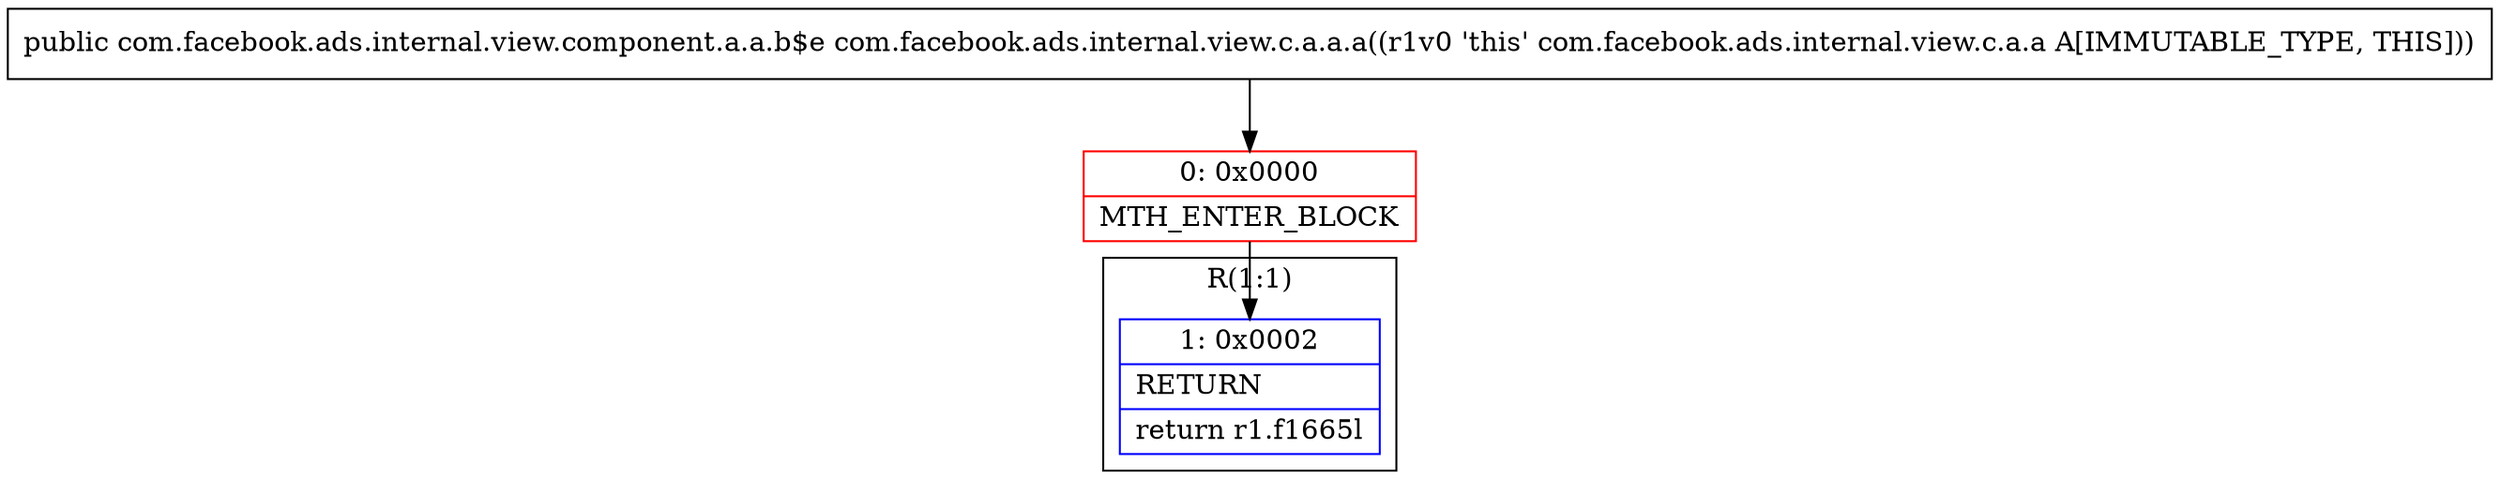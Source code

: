 digraph "CFG forcom.facebook.ads.internal.view.c.a.a.a()Lcom\/facebook\/ads\/internal\/view\/component\/a\/a\/b$e;" {
subgraph cluster_Region_1104662863 {
label = "R(1:1)";
node [shape=record,color=blue];
Node_1 [shape=record,label="{1\:\ 0x0002|RETURN\l|return r1.f1665l\l}"];
}
Node_0 [shape=record,color=red,label="{0\:\ 0x0000|MTH_ENTER_BLOCK\l}"];
MethodNode[shape=record,label="{public com.facebook.ads.internal.view.component.a.a.b$e com.facebook.ads.internal.view.c.a.a.a((r1v0 'this' com.facebook.ads.internal.view.c.a.a A[IMMUTABLE_TYPE, THIS])) }"];
MethodNode -> Node_0;
Node_0 -> Node_1;
}

